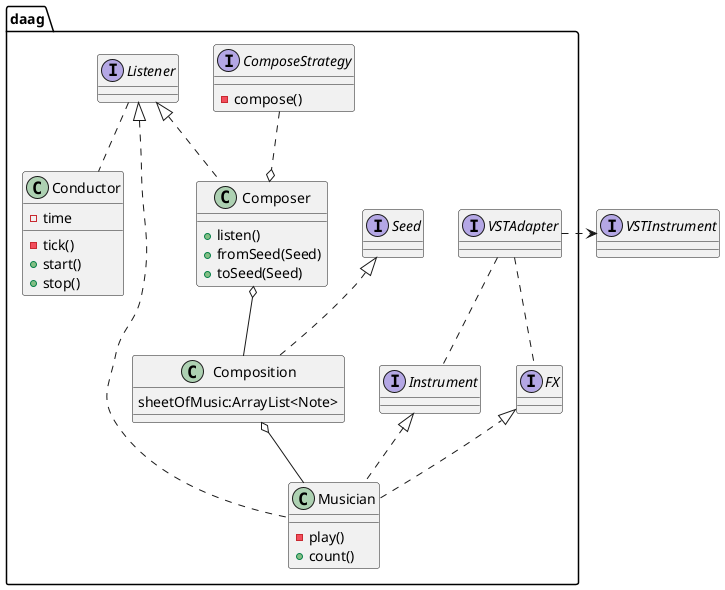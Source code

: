 @startuml

Interface VSTInstrument

namespace daag {
	Class Composer{
		+listen()
		+fromSeed(Seed)
		+toSeed(Seed)
	}
	Interface ComposeStrategy{
		-compose()	
	}
	Class Composition{
		sheetOfMusic:ArrayList<Note>
	}
	Class Conductor{
		-time
		-tick()
		+start()
		+stop()
	}
	Interface Instrument
	Interface FX
	Interface VSTAdapter
	Interface Seed
	Interface Listener
	Class Musician{
		-play()
		+count()
	}

	Seed <|.. Composition
	ComposeStrategy ..o Composer
	Composer o-- Composition
	Composition o-- Musician
	VSTAdapter .. Instrument
	VSTAdapter .. FX
	VSTAdapter .> .VSTInstrument
	Instrument <|.. Musician
	FX <|.. Musician
	Listener <|.. Composer
	Listener <|.. Musician
	Listener .. Conductor
}

@enduml